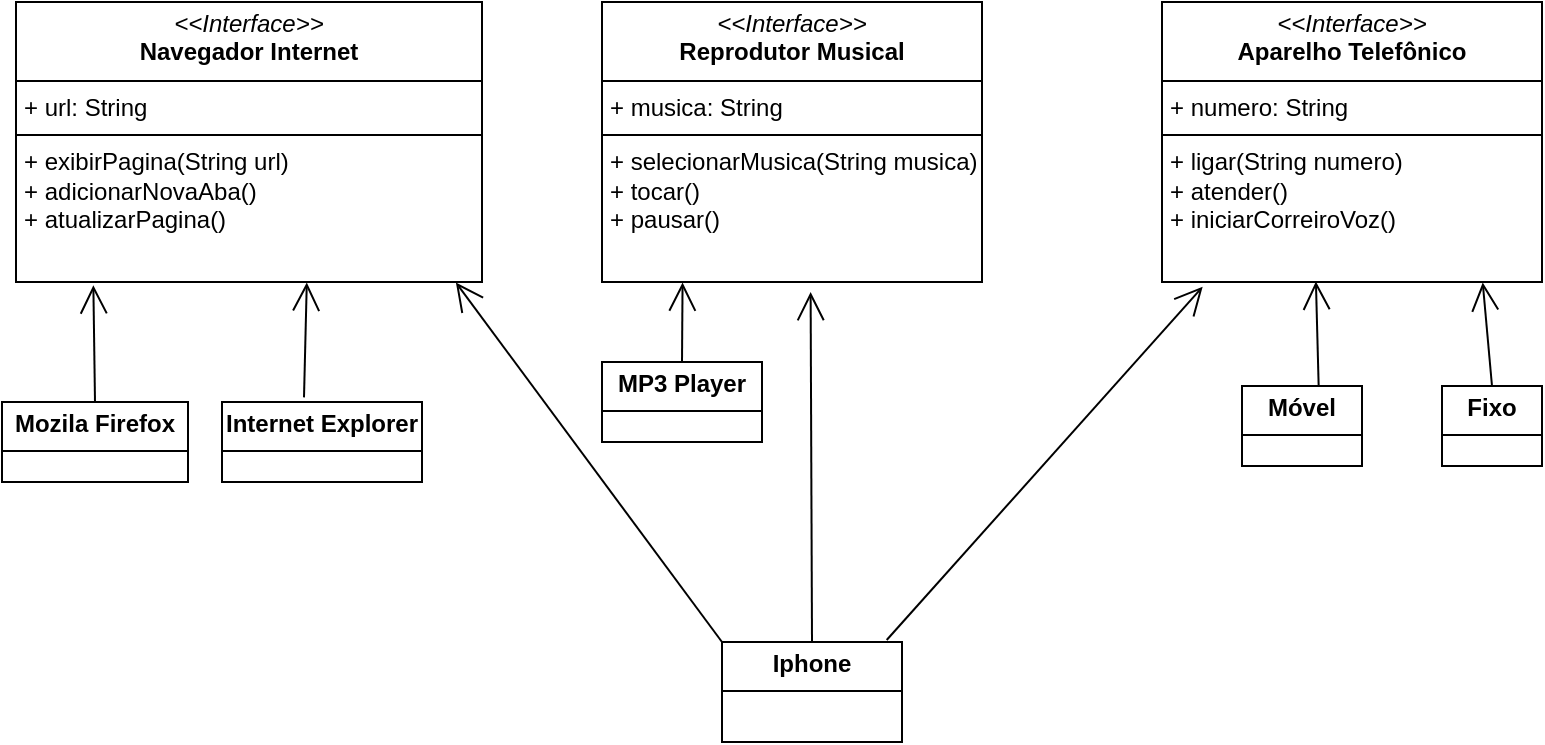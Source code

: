 <mxfile version="24.4.13" type="device">
  <diagram name="Page-1" id="YyyvWJjRMxoftA_KD0Gi">
    <mxGraphModel dx="875" dy="435" grid="1" gridSize="10" guides="1" tooltips="1" connect="1" arrows="1" fold="1" page="1" pageScale="1" pageWidth="413" pageHeight="583" math="0" shadow="0">
      <root>
        <mxCell id="0" />
        <mxCell id="1" parent="0" />
        <mxCell id="ligxV6ll7shBWvPK6EeE-5" value="&lt;p style=&quot;margin:0px;margin-top:4px;text-align:center;&quot;&gt;&lt;i&gt;&amp;lt;&amp;lt;Interface&amp;gt;&amp;gt;&lt;/i&gt;&lt;br&gt;&lt;b&gt;Navegador Internet&lt;/b&gt;&lt;/p&gt;&lt;hr size=&quot;1&quot; style=&quot;border-style:solid;&quot;&gt;&lt;p style=&quot;margin:0px;margin-left:4px;&quot;&gt;+ url: String&lt;br&gt;&lt;/p&gt;&lt;hr size=&quot;1&quot; style=&quot;border-style:solid;&quot;&gt;&lt;p style=&quot;margin:0px;margin-left:4px;&quot;&gt;+ exibirPagina(String url)&lt;br&gt;+ adicionarNovaAba()&lt;/p&gt;&lt;p style=&quot;margin:0px;margin-left:4px;&quot;&gt;+ atualizarPagina()&lt;/p&gt;" style="verticalAlign=top;align=left;overflow=fill;html=1;whiteSpace=wrap;" vertex="1" parent="1">
          <mxGeometry x="17" y="60" width="233" height="140" as="geometry" />
        </mxCell>
        <mxCell id="ligxV6ll7shBWvPK6EeE-6" value="&lt;p style=&quot;margin:0px;margin-top:4px;text-align:center;&quot;&gt;&lt;i&gt;&amp;lt;&amp;lt;Interface&amp;gt;&amp;gt;&lt;/i&gt;&lt;br&gt;&lt;b&gt;Reprodutor Musical&lt;/b&gt;&lt;/p&gt;&lt;hr size=&quot;1&quot; style=&quot;border-style:solid;&quot;&gt;&lt;p style=&quot;margin:0px;margin-left:4px;&quot;&gt;+ musica: String&lt;br&gt;&lt;/p&gt;&lt;hr size=&quot;1&quot; style=&quot;border-style:solid;&quot;&gt;&lt;p style=&quot;margin:0px;margin-left:4px;&quot;&gt;+ selecionarMusica(String musica)&lt;br&gt;+ tocar()&lt;/p&gt;&lt;p style=&quot;margin:0px;margin-left:4px;&quot;&gt;+ pausar()&lt;/p&gt;" style="verticalAlign=top;align=left;overflow=fill;html=1;whiteSpace=wrap;" vertex="1" parent="1">
          <mxGeometry x="310" y="60" width="190" height="140" as="geometry" />
        </mxCell>
        <mxCell id="ligxV6ll7shBWvPK6EeE-7" value="&lt;p style=&quot;margin:0px;margin-top:4px;text-align:center;&quot;&gt;&lt;i&gt;&amp;lt;&amp;lt;Interface&amp;gt;&amp;gt;&lt;/i&gt;&lt;br&gt;&lt;b&gt;Aparelho Telefônico&lt;/b&gt;&lt;/p&gt;&lt;hr size=&quot;1&quot; style=&quot;border-style:solid;&quot;&gt;&lt;p style=&quot;margin:0px;margin-left:4px;&quot;&gt;+ numero: String&lt;br&gt;&lt;/p&gt;&lt;hr size=&quot;1&quot; style=&quot;border-style:solid;&quot;&gt;&lt;p style=&quot;margin:0px;margin-left:4px;&quot;&gt;+ ligar(String numero)&lt;br&gt;+ atender()&lt;/p&gt;&lt;p style=&quot;margin:0px;margin-left:4px;&quot;&gt;+ iniciarCorreiroVoz()&lt;/p&gt;" style="verticalAlign=top;align=left;overflow=fill;html=1;whiteSpace=wrap;" vertex="1" parent="1">
          <mxGeometry x="590" y="60" width="190" height="140" as="geometry" />
        </mxCell>
        <mxCell id="ligxV6ll7shBWvPK6EeE-106" value="&lt;p style=&quot;margin:0px;margin-top:4px;text-align:center;&quot;&gt;&lt;b&gt;Mozila Firefox&lt;/b&gt;&lt;/p&gt;&lt;hr size=&quot;1&quot; style=&quot;border-style:solid;&quot;&gt;&lt;p style=&quot;margin:0px;margin-left:4px;&quot;&gt;&lt;br&gt;&lt;/p&gt;&lt;p style=&quot;margin:0px;margin-left:4px;&quot;&gt;&lt;br&gt;&lt;/p&gt;" style="verticalAlign=top;align=left;overflow=fill;html=1;whiteSpace=wrap;" vertex="1" parent="1">
          <mxGeometry x="10" y="260" width="93" height="40" as="geometry" />
        </mxCell>
        <mxCell id="ligxV6ll7shBWvPK6EeE-107" value="&lt;p style=&quot;margin:0px;margin-top:4px;text-align:center;&quot;&gt;&lt;span style=&quot;font-weight: 700;&quot;&gt;Internet Explorer&lt;/span&gt;&lt;br&gt;&lt;/p&gt;&lt;hr size=&quot;1&quot; style=&quot;border-style:solid;&quot;&gt;&lt;p style=&quot;margin:0px;margin-left:4px;&quot;&gt;&lt;br&gt;&lt;/p&gt;&lt;p style=&quot;margin:0px;margin-left:4px;&quot;&gt;&lt;br&gt;&lt;/p&gt;" style="verticalAlign=top;align=left;overflow=fill;html=1;whiteSpace=wrap;" vertex="1" parent="1">
          <mxGeometry x="120" y="260" width="100" height="40" as="geometry" />
        </mxCell>
        <mxCell id="ligxV6ll7shBWvPK6EeE-108" value="&lt;p style=&quot;margin:0px;margin-top:4px;text-align:center;&quot;&gt;&lt;b&gt;MP3 Player&lt;/b&gt;&lt;/p&gt;&lt;hr size=&quot;1&quot; style=&quot;border-style:solid;&quot;&gt;&lt;p style=&quot;margin:0px;margin-left:4px;&quot;&gt;&lt;br&gt;&lt;/p&gt;&lt;p style=&quot;margin:0px;margin-left:4px;&quot;&gt;&lt;br&gt;&lt;/p&gt;" style="verticalAlign=top;align=left;overflow=fill;html=1;whiteSpace=wrap;" vertex="1" parent="1">
          <mxGeometry x="310" y="240" width="80" height="40" as="geometry" />
        </mxCell>
        <mxCell id="ligxV6ll7shBWvPK6EeE-109" value="&lt;p style=&quot;margin:0px;margin-top:4px;text-align:center;&quot;&gt;&lt;b&gt;Móvel&lt;/b&gt;&lt;/p&gt;&lt;hr size=&quot;1&quot; style=&quot;border-style:solid;&quot;&gt;&lt;p style=&quot;margin:0px;margin-left:4px;&quot;&gt;&lt;br&gt;&lt;/p&gt;&lt;p style=&quot;margin:0px;margin-left:4px;&quot;&gt;&lt;br&gt;&lt;/p&gt;" style="verticalAlign=top;align=left;overflow=fill;html=1;whiteSpace=wrap;" vertex="1" parent="1">
          <mxGeometry x="630" y="252" width="60" height="40" as="geometry" />
        </mxCell>
        <mxCell id="ligxV6ll7shBWvPK6EeE-110" value="&lt;p style=&quot;margin:0px;margin-top:4px;text-align:center;&quot;&gt;&lt;b&gt;Fixo&lt;/b&gt;&lt;/p&gt;&lt;hr size=&quot;1&quot; style=&quot;border-style:solid;&quot;&gt;&lt;p style=&quot;margin:0px;margin-left:4px;&quot;&gt;&lt;br&gt;&lt;/p&gt;&lt;p style=&quot;margin:0px;margin-left:4px;&quot;&gt;&lt;br&gt;&lt;/p&gt;" style="verticalAlign=top;align=left;overflow=fill;html=1;whiteSpace=wrap;" vertex="1" parent="1">
          <mxGeometry x="730" y="252" width="50" height="40" as="geometry" />
        </mxCell>
        <mxCell id="ligxV6ll7shBWvPK6EeE-115" value="&lt;p style=&quot;margin:0px;margin-top:4px;text-align:center;&quot;&gt;&lt;b&gt;Iphone&lt;/b&gt;&lt;/p&gt;&lt;hr size=&quot;1&quot; style=&quot;border-style:solid;&quot;&gt;&lt;p style=&quot;margin:0px;margin-left:4px;&quot;&gt;&lt;br&gt;&lt;/p&gt;" style="verticalAlign=top;align=left;overflow=fill;html=1;whiteSpace=wrap;" vertex="1" parent="1">
          <mxGeometry x="370" y="380" width="90" height="50" as="geometry" />
        </mxCell>
        <mxCell id="ligxV6ll7shBWvPK6EeE-116" value="" style="endArrow=open;endFill=1;endSize=12;html=1;rounded=0;exitX=0.5;exitY=0;exitDx=0;exitDy=0;entryX=0.549;entryY=1.036;entryDx=0;entryDy=0;entryPerimeter=0;" edge="1" parent="1" source="ligxV6ll7shBWvPK6EeE-115" target="ligxV6ll7shBWvPK6EeE-6">
          <mxGeometry width="160" relative="1" as="geometry">
            <mxPoint x="360" y="270" as="sourcePoint" />
            <mxPoint x="520" y="270" as="targetPoint" />
          </mxGeometry>
        </mxCell>
        <mxCell id="ligxV6ll7shBWvPK6EeE-117" value="" style="endArrow=open;endFill=1;endSize=12;html=1;rounded=0;entryX=0.107;entryY=1.017;entryDx=0;entryDy=0;entryPerimeter=0;exitX=0.915;exitY=-0.02;exitDx=0;exitDy=0;exitPerimeter=0;" edge="1" parent="1" source="ligxV6ll7shBWvPK6EeE-115" target="ligxV6ll7shBWvPK6EeE-7">
          <mxGeometry width="160" relative="1" as="geometry">
            <mxPoint x="360" y="270" as="sourcePoint" />
            <mxPoint x="520" y="270" as="targetPoint" />
          </mxGeometry>
        </mxCell>
        <mxCell id="ligxV6ll7shBWvPK6EeE-118" value="" style="endArrow=open;endFill=1;endSize=12;html=1;rounded=0;exitX=0;exitY=0;exitDx=0;exitDy=0;entryX=0.944;entryY=1.002;entryDx=0;entryDy=0;entryPerimeter=0;" edge="1" parent="1" source="ligxV6ll7shBWvPK6EeE-115" target="ligxV6ll7shBWvPK6EeE-5">
          <mxGeometry width="160" relative="1" as="geometry">
            <mxPoint x="360" y="270" as="sourcePoint" />
            <mxPoint x="520" y="270" as="targetPoint" />
          </mxGeometry>
        </mxCell>
        <mxCell id="ligxV6ll7shBWvPK6EeE-120" value="" style="endArrow=open;endFill=1;endSize=12;html=1;rounded=0;exitX=0.5;exitY=0;exitDx=0;exitDy=0;entryX=0.212;entryY=1.002;entryDx=0;entryDy=0;entryPerimeter=0;" edge="1" parent="1" source="ligxV6ll7shBWvPK6EeE-108" target="ligxV6ll7shBWvPK6EeE-6">
          <mxGeometry width="160" relative="1" as="geometry">
            <mxPoint x="335" y="250" as="sourcePoint" />
            <mxPoint x="365" y="200" as="targetPoint" />
          </mxGeometry>
        </mxCell>
        <mxCell id="ligxV6ll7shBWvPK6EeE-121" value="" style="endArrow=open;endFill=1;endSize=12;html=1;rounded=0;exitX=0.41;exitY=-0.058;exitDx=0;exitDy=0;exitPerimeter=0;entryX=0.624;entryY=1.002;entryDx=0;entryDy=0;entryPerimeter=0;" edge="1" parent="1" source="ligxV6ll7shBWvPK6EeE-107" target="ligxV6ll7shBWvPK6EeE-5">
          <mxGeometry width="160" relative="1" as="geometry">
            <mxPoint x="169.58" y="252" as="sourcePoint" />
            <mxPoint x="170" y="200" as="targetPoint" />
          </mxGeometry>
        </mxCell>
        <mxCell id="ligxV6ll7shBWvPK6EeE-122" value="" style="endArrow=open;endFill=1;endSize=12;html=1;rounded=0;entryX=0.166;entryY=1.012;entryDx=0;entryDy=0;entryPerimeter=0;exitX=0.5;exitY=0;exitDx=0;exitDy=0;" edge="1" parent="1" source="ligxV6ll7shBWvPK6EeE-106" target="ligxV6ll7shBWvPK6EeE-5">
          <mxGeometry width="160" relative="1" as="geometry">
            <mxPoint x="360" y="270" as="sourcePoint" />
            <mxPoint x="520" y="270" as="targetPoint" />
          </mxGeometry>
        </mxCell>
        <mxCell id="ligxV6ll7shBWvPK6EeE-123" value="" style="endArrow=open;endFill=1;endSize=12;html=1;rounded=0;entryX=0.405;entryY=0.998;entryDx=0;entryDy=0;entryPerimeter=0;exitX=0.639;exitY=0.008;exitDx=0;exitDy=0;exitPerimeter=0;" edge="1" parent="1" source="ligxV6ll7shBWvPK6EeE-109" target="ligxV6ll7shBWvPK6EeE-7">
          <mxGeometry width="160" relative="1" as="geometry">
            <mxPoint x="668" y="249" as="sourcePoint" />
            <mxPoint x="490" y="270" as="targetPoint" />
          </mxGeometry>
        </mxCell>
        <mxCell id="ligxV6ll7shBWvPK6EeE-124" value="" style="endArrow=open;endFill=1;endSize=12;html=1;rounded=0;entryX=0.844;entryY=1.002;entryDx=0;entryDy=0;entryPerimeter=0;exitX=0.5;exitY=0;exitDx=0;exitDy=0;" edge="1" parent="1" source="ligxV6ll7shBWvPK6EeE-110" target="ligxV6ll7shBWvPK6EeE-7">
          <mxGeometry width="160" relative="1" as="geometry">
            <mxPoint x="750" y="250" as="sourcePoint" />
            <mxPoint x="752" y="202" as="targetPoint" />
          </mxGeometry>
        </mxCell>
      </root>
    </mxGraphModel>
  </diagram>
</mxfile>
